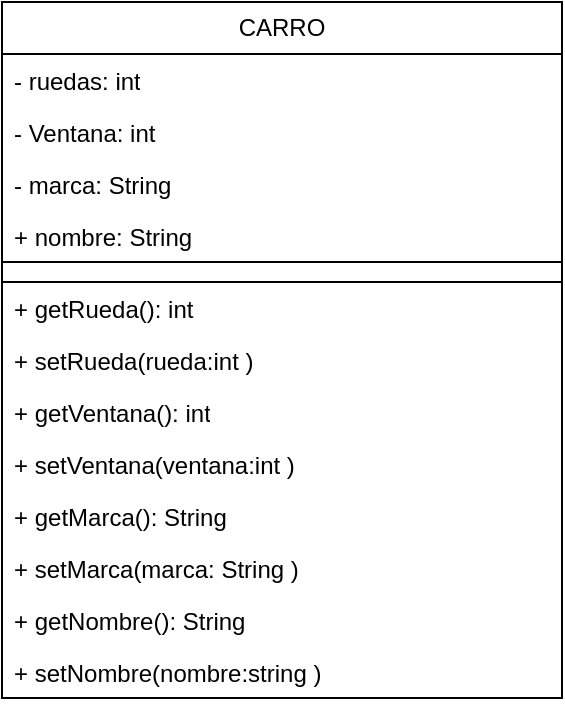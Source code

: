 <mxfile version="22.1.20" type="device">
  <diagram name="Página-1" id="8AdeCf41ZoyzHluQUxPt">
    <mxGraphModel dx="832" dy="473" grid="1" gridSize="10" guides="1" tooltips="1" connect="1" arrows="1" fold="1" page="1" pageScale="1" pageWidth="827" pageHeight="1169" math="0" shadow="0">
      <root>
        <mxCell id="0" />
        <mxCell id="1" parent="0" />
        <mxCell id="_ulS4b2fXDJhAJSG0Am4-1" value="CARRO" style="swimlane;fontStyle=0;childLayout=stackLayout;horizontal=1;startSize=26;fillColor=none;horizontalStack=0;resizeParent=1;resizeParentMax=0;resizeLast=0;collapsible=1;marginBottom=0;whiteSpace=wrap;html=1;" vertex="1" parent="1">
          <mxGeometry x="340" y="190" width="280" height="348" as="geometry" />
        </mxCell>
        <mxCell id="_ulS4b2fXDJhAJSG0Am4-2" value="- ruedas: int" style="text;strokeColor=none;fillColor=none;align=left;verticalAlign=top;spacingLeft=4;spacingRight=4;overflow=hidden;rotatable=0;points=[[0,0.5],[1,0.5]];portConstraint=eastwest;whiteSpace=wrap;html=1;" vertex="1" parent="_ulS4b2fXDJhAJSG0Am4-1">
          <mxGeometry y="26" width="280" height="26" as="geometry" />
        </mxCell>
        <mxCell id="_ulS4b2fXDJhAJSG0Am4-3" value="- Ventana: int" style="text;strokeColor=none;fillColor=none;align=left;verticalAlign=top;spacingLeft=4;spacingRight=4;overflow=hidden;rotatable=0;points=[[0,0.5],[1,0.5]];portConstraint=eastwest;whiteSpace=wrap;html=1;" vertex="1" parent="_ulS4b2fXDJhAJSG0Am4-1">
          <mxGeometry y="52" width="280" height="26" as="geometry" />
        </mxCell>
        <mxCell id="_ulS4b2fXDJhAJSG0Am4-4" value="- marca: String" style="text;strokeColor=none;fillColor=none;align=left;verticalAlign=top;spacingLeft=4;spacingRight=4;overflow=hidden;rotatable=0;points=[[0,0.5],[1,0.5]];portConstraint=eastwest;whiteSpace=wrap;html=1;" vertex="1" parent="_ulS4b2fXDJhAJSG0Am4-1">
          <mxGeometry y="78" width="280" height="26" as="geometry" />
        </mxCell>
        <mxCell id="_ulS4b2fXDJhAJSG0Am4-66" value="+ nombre: String" style="text;strokeColor=none;fillColor=none;align=left;verticalAlign=top;spacingLeft=4;spacingRight=4;overflow=hidden;rotatable=0;points=[[0,0.5],[1,0.5]];portConstraint=eastwest;whiteSpace=wrap;html=1;" vertex="1" parent="_ulS4b2fXDJhAJSG0Am4-1">
          <mxGeometry y="104" width="280" height="26" as="geometry" />
        </mxCell>
        <mxCell id="_ulS4b2fXDJhAJSG0Am4-68" style="text;strokeColor=default;fillColor=none;align=left;verticalAlign=top;spacingLeft=4;spacingRight=4;overflow=hidden;rotatable=0;points=[[0,0.5],[1,0.5]];portConstraint=eastwest;whiteSpace=wrap;html=1;" vertex="1" parent="_ulS4b2fXDJhAJSG0Am4-1">
          <mxGeometry y="130" width="280" height="10" as="geometry" />
        </mxCell>
        <mxCell id="_ulS4b2fXDJhAJSG0Am4-67" value="+ getRueda(): int" style="text;strokeColor=none;fillColor=none;align=left;verticalAlign=top;spacingLeft=4;spacingRight=4;overflow=hidden;rotatable=0;points=[[0,0.5],[1,0.5]];portConstraint=eastwest;whiteSpace=wrap;html=1;" vertex="1" parent="_ulS4b2fXDJhAJSG0Am4-1">
          <mxGeometry y="140" width="280" height="26" as="geometry" />
        </mxCell>
        <mxCell id="_ulS4b2fXDJhAJSG0Am4-74" value="+ setRueda(rueda:int )" style="text;strokeColor=none;fillColor=none;align=left;verticalAlign=top;spacingLeft=4;spacingRight=4;overflow=hidden;rotatable=0;points=[[0,0.5],[1,0.5]];portConstraint=eastwest;whiteSpace=wrap;html=1;" vertex="1" parent="_ulS4b2fXDJhAJSG0Am4-1">
          <mxGeometry y="166" width="280" height="26" as="geometry" />
        </mxCell>
        <mxCell id="_ulS4b2fXDJhAJSG0Am4-73" value="+ getVentana(): int" style="text;strokeColor=none;fillColor=none;align=left;verticalAlign=top;spacingLeft=4;spacingRight=4;overflow=hidden;rotatable=0;points=[[0,0.5],[1,0.5]];portConstraint=eastwest;whiteSpace=wrap;html=1;" vertex="1" parent="_ulS4b2fXDJhAJSG0Am4-1">
          <mxGeometry y="192" width="280" height="26" as="geometry" />
        </mxCell>
        <mxCell id="_ulS4b2fXDJhAJSG0Am4-72" value="+ setVentana(ventana:int )" style="text;strokeColor=none;fillColor=none;align=left;verticalAlign=top;spacingLeft=4;spacingRight=4;overflow=hidden;rotatable=0;points=[[0,0.5],[1,0.5]];portConstraint=eastwest;whiteSpace=wrap;html=1;" vertex="1" parent="_ulS4b2fXDJhAJSG0Am4-1">
          <mxGeometry y="218" width="280" height="26" as="geometry" />
        </mxCell>
        <mxCell id="_ulS4b2fXDJhAJSG0Am4-71" value="+ getMarca(): String" style="text;strokeColor=none;fillColor=none;align=left;verticalAlign=top;spacingLeft=4;spacingRight=4;overflow=hidden;rotatable=0;points=[[0,0.5],[1,0.5]];portConstraint=eastwest;whiteSpace=wrap;html=1;" vertex="1" parent="_ulS4b2fXDJhAJSG0Am4-1">
          <mxGeometry y="244" width="280" height="26" as="geometry" />
        </mxCell>
        <mxCell id="_ulS4b2fXDJhAJSG0Am4-70" value="+ setMarca(marca: String )" style="text;strokeColor=none;fillColor=none;align=left;verticalAlign=top;spacingLeft=4;spacingRight=4;overflow=hidden;rotatable=0;points=[[0,0.5],[1,0.5]];portConstraint=eastwest;whiteSpace=wrap;html=1;" vertex="1" parent="_ulS4b2fXDJhAJSG0Am4-1">
          <mxGeometry y="270" width="280" height="26" as="geometry" />
        </mxCell>
        <mxCell id="_ulS4b2fXDJhAJSG0Am4-69" value="+ getNombre(): String" style="text;strokeColor=none;fillColor=none;align=left;verticalAlign=top;spacingLeft=4;spacingRight=4;overflow=hidden;rotatable=0;points=[[0,0.5],[1,0.5]];portConstraint=eastwest;whiteSpace=wrap;html=1;" vertex="1" parent="_ulS4b2fXDJhAJSG0Am4-1">
          <mxGeometry y="296" width="280" height="26" as="geometry" />
        </mxCell>
        <mxCell id="_ulS4b2fXDJhAJSG0Am4-76" value="+ setNombre(nombre:string )" style="text;strokeColor=none;fillColor=none;align=left;verticalAlign=top;spacingLeft=4;spacingRight=4;overflow=hidden;rotatable=0;points=[[0,0.5],[1,0.5]];portConstraint=eastwest;whiteSpace=wrap;html=1;" vertex="1" parent="_ulS4b2fXDJhAJSG0Am4-1">
          <mxGeometry y="322" width="280" height="26" as="geometry" />
        </mxCell>
      </root>
    </mxGraphModel>
  </diagram>
</mxfile>
